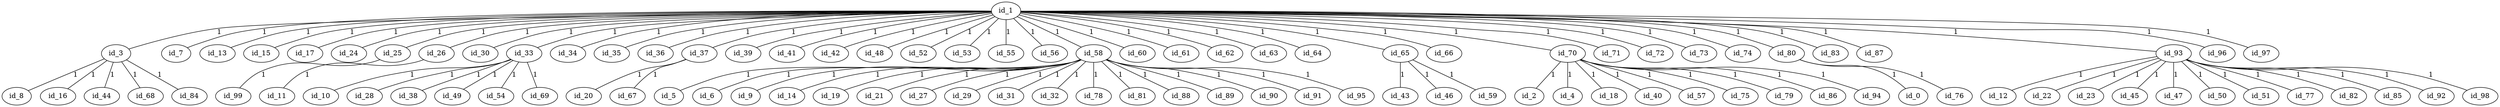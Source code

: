graph GR{
id_0;
id_1;
id_2;
id_3;
id_4;
id_5;
id_6;
id_7;
id_8;
id_9;
id_10;
id_11;
id_12;
id_13;
id_14;
id_15;
id_16;
id_17;
id_18;
id_19;
id_20;
id_21;
id_22;
id_23;
id_24;
id_25;
id_26;
id_27;
id_28;
id_29;
id_30;
id_31;
id_32;
id_33;
id_34;
id_35;
id_36;
id_37;
id_38;
id_39;
id_40;
id_41;
id_42;
id_43;
id_44;
id_45;
id_46;
id_47;
id_48;
id_49;
id_50;
id_51;
id_52;
id_53;
id_54;
id_55;
id_56;
id_57;
id_58;
id_59;
id_60;
id_61;
id_62;
id_63;
id_64;
id_65;
id_66;
id_67;
id_68;
id_69;
id_70;
id_71;
id_72;
id_73;
id_74;
id_75;
id_76;
id_77;
id_78;
id_79;
id_80;
id_81;
id_82;
id_83;
id_84;
id_85;
id_86;
id_87;
id_88;
id_89;
id_90;
id_91;
id_92;
id_93;
id_94;
id_95;
id_96;
id_97;
id_98;
id_99;
id_1--id_93[label=1];
id_1--id_58[label=1];
id_1--id_70[label=1];
id_1--id_33[label=1];
id_1--id_3[label=1];
id_1--id_80[label=1];
id_1--id_37[label=1];
id_1--id_25[label=1];
id_1--id_60[label=1];
id_1--id_62[label=1];
id_1--id_65[label=1];
id_1--id_72[label=1];
id_1--id_87[label=1];
id_1--id_26[label=1];
id_1--id_53[label=1];
id_1--id_30[label=1];
id_1--id_39[label=1];
id_1--id_97[label=1];
id_1--id_96[label=1];
id_1--id_52[label=1];
id_1--id_61[label=1];
id_1--id_17[label=1];
id_1--id_15[label=1];
id_1--id_56[label=1];
id_1--id_73[label=1];
id_1--id_74[label=1];
id_1--id_42[label=1];
id_1--id_66[label=1];
id_1--id_36[label=1];
id_1--id_7[label=1];
id_1--id_55[label=1];
id_1--id_24[label=1];
id_1--id_41[label=1];
id_1--id_83[label=1];
id_1--id_64[label=1];
id_1--id_35[label=1];
id_1--id_71[label=1];
id_1--id_34[label=1];
id_1--id_63[label=1];
id_1--id_13[label=1];
id_1--id_48[label=1];
id_93--id_50[label=1];
id_93--id_82[label=1];
id_93--id_85[label=1];
id_93--id_22[label=1];
id_93--id_47[label=1];
id_93--id_77[label=1];
id_93--id_45[label=1];
id_93--id_92[label=1];
id_93--id_23[label=1];
id_93--id_51[label=1];
id_93--id_98[label=1];
id_93--id_12[label=1];
id_58--id_31[label=1];
id_58--id_91[label=1];
id_58--id_32[label=1];
id_58--id_21[label=1];
id_58--id_78[label=1];
id_58--id_81[label=1];
id_58--id_19[label=1];
id_58--id_90[label=1];
id_58--id_27[label=1];
id_58--id_9[label=1];
id_58--id_5[label=1];
id_58--id_14[label=1];
id_58--id_89[label=1];
id_58--id_6[label=1];
id_58--id_88[label=1];
id_58--id_95[label=1];
id_58--id_29[label=1];
id_70--id_40[label=1];
id_70--id_57[label=1];
id_70--id_94[label=1];
id_70--id_2[label=1];
id_70--id_75[label=1];
id_70--id_18[label=1];
id_70--id_4[label=1];
id_70--id_79[label=1];
id_70--id_86[label=1];
id_33--id_38[label=1];
id_33--id_54[label=1];
id_33--id_28[label=1];
id_33--id_69[label=1];
id_33--id_49[label=1];
id_33--id_10[label=1];
id_3--id_16[label=1];
id_3--id_68[label=1];
id_3--id_8[label=1];
id_3--id_84[label=1];
id_3--id_44[label=1];
id_80--id_0[label=1];
id_80--id_76[label=1];
id_37--id_67[label=1];
id_37--id_20[label=1];
id_25--id_99[label=1];
id_65--id_43[label=1];
id_65--id_59[label=1];
id_65--id_46[label=1];
id_26--id_11[label=1];
}